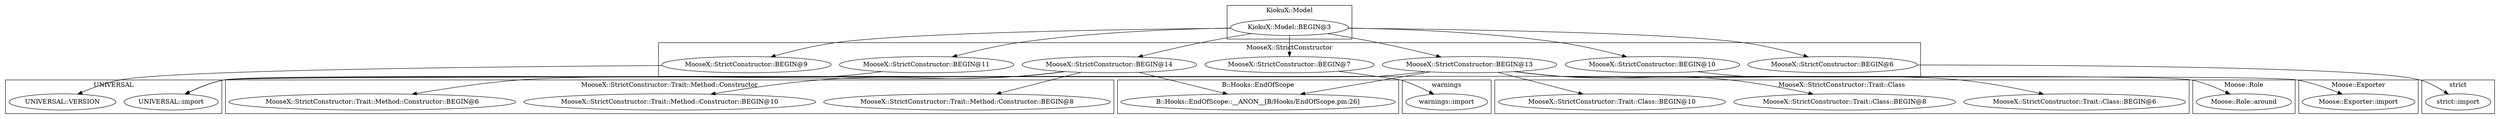 digraph {
graph [overlap=false]
subgraph cluster_KiokuX_Model {
	label="KiokuX::Model";
	"KiokuX::Model::BEGIN@3";
}
subgraph cluster_MooseX_StrictConstructor_Trait_Class {
	label="MooseX::StrictConstructor::Trait::Class";
	"MooseX::StrictConstructor::Trait::Class::BEGIN@10";
	"MooseX::StrictConstructor::Trait::Class::BEGIN@6";
	"MooseX::StrictConstructor::Trait::Class::BEGIN@8";
}
subgraph cluster_UNIVERSAL {
	label="UNIVERSAL";
	"UNIVERSAL::import";
	"UNIVERSAL::VERSION";
}
subgraph cluster_MooseX_StrictConstructor_Trait_Method_Constructor {
	label="MooseX::StrictConstructor::Trait::Method::Constructor";
	"MooseX::StrictConstructor::Trait::Method::Constructor::BEGIN@6";
	"MooseX::StrictConstructor::Trait::Method::Constructor::BEGIN@8";
	"MooseX::StrictConstructor::Trait::Method::Constructor::BEGIN@10";
}
subgraph cluster_warnings {
	label="warnings";
	"warnings::import";
}
subgraph cluster_MooseX_StrictConstructor {
	label="MooseX::StrictConstructor";
	"MooseX::StrictConstructor::BEGIN@14";
	"MooseX::StrictConstructor::BEGIN@11";
	"MooseX::StrictConstructor::BEGIN@7";
	"MooseX::StrictConstructor::BEGIN@13";
	"MooseX::StrictConstructor::BEGIN@9";
	"MooseX::StrictConstructor::BEGIN@10";
	"MooseX::StrictConstructor::BEGIN@6";
}
subgraph cluster_Moose_Role {
	label="Moose::Role";
	"Moose::Role::around";
}
subgraph cluster_Moose_Exporter {
	label="Moose::Exporter";
	"Moose::Exporter::import";
}
subgraph cluster_B_Hooks_EndOfScope {
	label="B::Hooks::EndOfScope";
	"B::Hooks::EndOfScope::__ANON__[B/Hooks/EndOfScope.pm:26]";
}
subgraph cluster_strict {
	label="strict";
	"strict::import";
}
"MooseX::StrictConstructor::BEGIN@13" -> "MooseX::StrictConstructor::Trait::Class::BEGIN@8";
"MooseX::StrictConstructor::BEGIN@11" -> "UNIVERSAL::import";
"MooseX::StrictConstructor::BEGIN@14" -> "UNIVERSAL::import";
"MooseX::StrictConstructor::BEGIN@13" -> "UNIVERSAL::import";
"KiokuX::Model::BEGIN@3" -> "MooseX::StrictConstructor::BEGIN@9";
"KiokuX::Model::BEGIN@3" -> "MooseX::StrictConstructor::BEGIN@14";
"MooseX::StrictConstructor::BEGIN@13" -> "MooseX::StrictConstructor::Trait::Class::BEGIN@6";
"KiokuX::Model::BEGIN@3" -> "MooseX::StrictConstructor::BEGIN@6";
"MooseX::StrictConstructor::BEGIN@14" -> "MooseX::StrictConstructor::Trait::Method::Constructor::BEGIN@8";
"KiokuX::Model::BEGIN@3" -> "MooseX::StrictConstructor::BEGIN@10";
"MooseX::StrictConstructor::BEGIN@6" -> "strict::import";
"MooseX::StrictConstructor::BEGIN@13" -> "B::Hooks::EndOfScope::__ANON__[B/Hooks/EndOfScope.pm:26]";
"MooseX::StrictConstructor::BEGIN@14" -> "B::Hooks::EndOfScope::__ANON__[B/Hooks/EndOfScope.pm:26]";
"MooseX::StrictConstructor::BEGIN@14" -> "MooseX::StrictConstructor::Trait::Method::Constructor::BEGIN@6";
"MooseX::StrictConstructor::BEGIN@10" -> "Moose::Exporter::import";
"MooseX::StrictConstructor::BEGIN@7" -> "warnings::import";
"KiokuX::Model::BEGIN@3" -> "MooseX::StrictConstructor::BEGIN@11";
"MooseX::StrictConstructor::BEGIN@13" -> "Moose::Role::around";
"KiokuX::Model::BEGIN@3" -> "MooseX::StrictConstructor::BEGIN@13";
"KiokuX::Model::BEGIN@3" -> "MooseX::StrictConstructor::BEGIN@7";
"MooseX::StrictConstructor::BEGIN@14" -> "MooseX::StrictConstructor::Trait::Method::Constructor::BEGIN@10";
"MooseX::StrictConstructor::BEGIN@9" -> "UNIVERSAL::VERSION";
"MooseX::StrictConstructor::BEGIN@13" -> "MooseX::StrictConstructor::Trait::Class::BEGIN@10";
}

